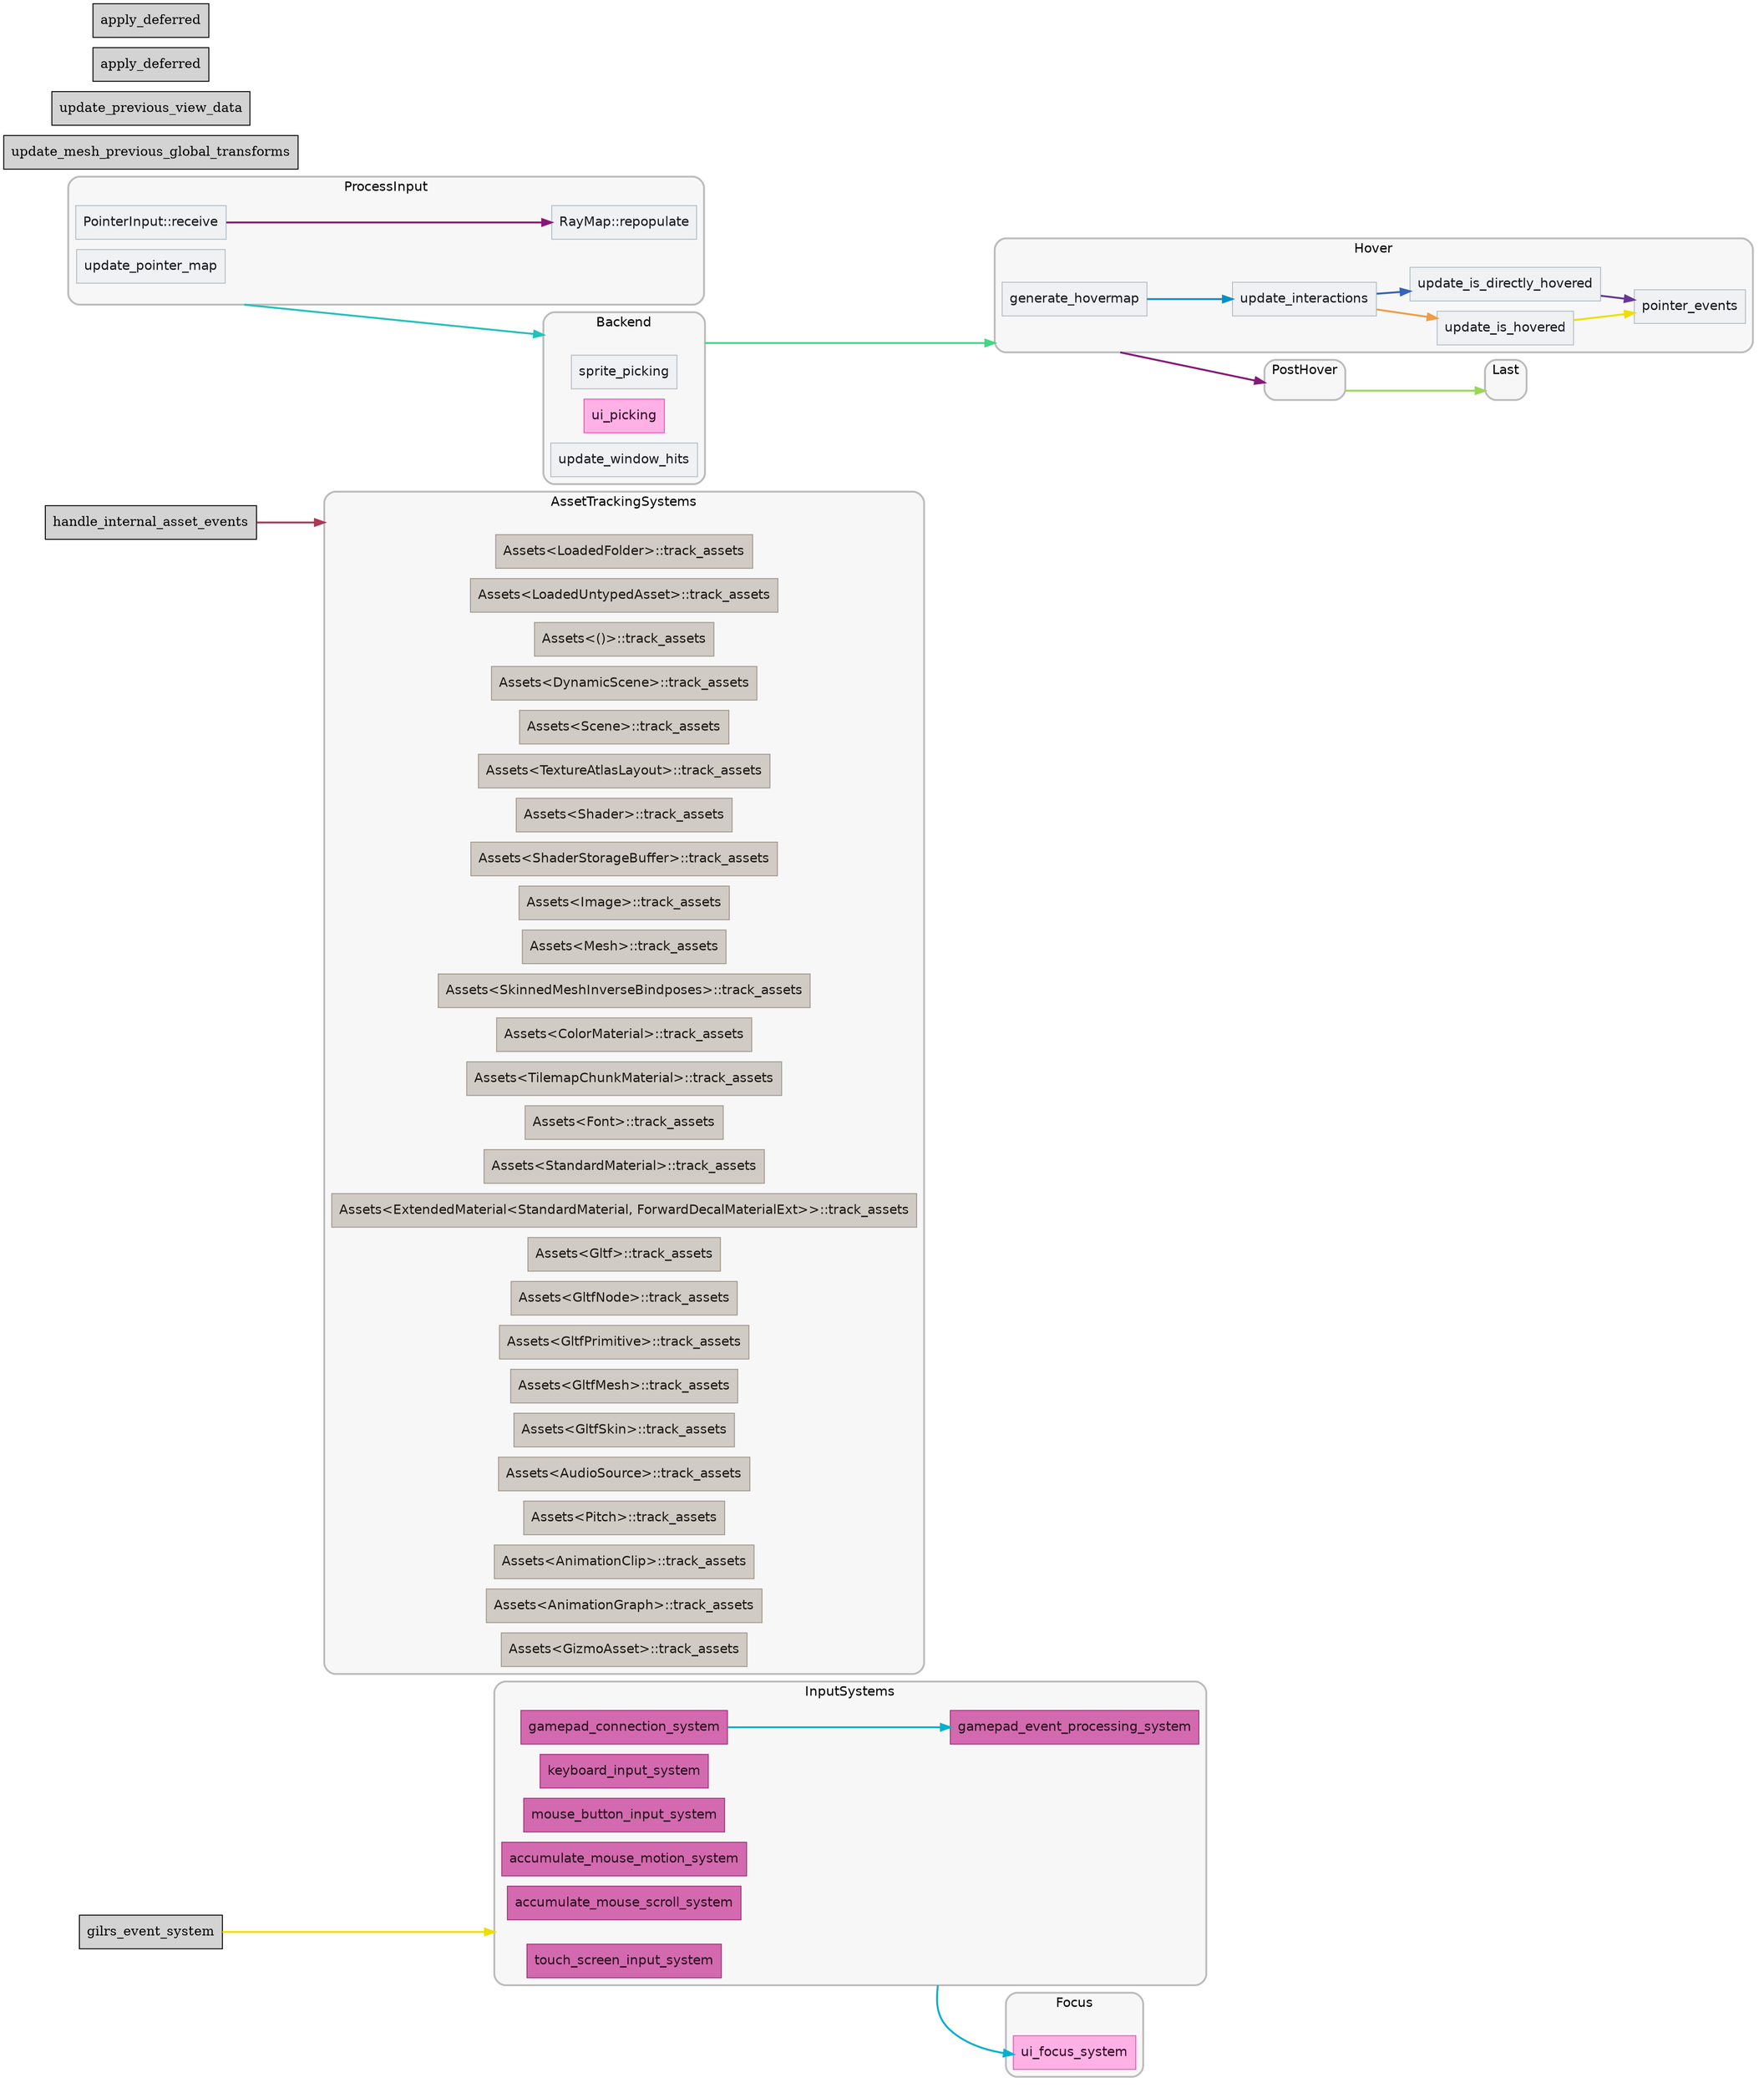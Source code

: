 digraph "" {
	"compound"="true";
	"splines"="spline";
	"rankdir"="LR";
	"bgcolor"="white";
	"fontname"="Helvetica";
	"nodesep"="0.15";
	edge ["penwidth"="2"];
	node ["shape"="box", "style"="filled"];
	subgraph "clusternode_Set(SystemSetKey(2v1))" {
		"style"="rounded,filled";
		"label"="InputSystems";
		"tooltip"="InputSystems";
		"fillcolor"="#00000008";
		"fontcolor"="#000000";
		"color"="#00000040";
		"penwidth"="2";
		"set_marker_node_Set(SystemSetKey(2v1))" ["style"="invis", "label"="", "shape"="point"]
		"node_System(SystemKey(1v1))" ["label"="keyboard_input_system", "tooltip"="bevy_input::keyboard::keyboard_input_system", "fillcolor"="#d36aaf", "fontname"="Helvetica", "fontcolor"="#270b1d", "color"="#a5317d", "penwidth"="1"]
		"node_System(SystemKey(2v1))" ["label"="mouse_button_input_system", "tooltip"="bevy_input::mouse::mouse_button_input_system", "fillcolor"="#d36aaf", "fontname"="Helvetica", "fontcolor"="#270b1d", "color"="#a5317d", "penwidth"="1"]
		"node_System(SystemKey(3v1))" ["label"="accumulate_mouse_motion_system", "tooltip"="bevy_input::mouse::accumulate_mouse_motion_system", "fillcolor"="#d36aaf", "fontname"="Helvetica", "fontcolor"="#270b1d", "color"="#a5317d", "penwidth"="1"]
		"node_System(SystemKey(4v1))" ["label"="accumulate_mouse_scroll_system", "tooltip"="bevy_input::mouse::accumulate_mouse_scroll_system", "fillcolor"="#d36aaf", "fontname"="Helvetica", "fontcolor"="#270b1d", "color"="#a5317d", "penwidth"="1"]
		"node_System(SystemKey(5v1))" ["label"="gamepad_connection_system", "tooltip"="bevy_input::gamepad::gamepad_connection_system", "fillcolor"="#d36aaf", "fontname"="Helvetica", "fontcolor"="#270b1d", "color"="#a5317d", "penwidth"="1"]
		"node_System(SystemKey(6v1))" ["label"="gamepad_event_processing_system", "tooltip"="bevy_input::gamepad::gamepad_event_processing_system", "fillcolor"="#d36aaf", "fontname"="Helvetica", "fontcolor"="#270b1d", "color"="#a5317d", "penwidth"="1"]
		"node_System(SystemKey(7v1))" ["label"="touch_screen_input_system", "tooltip"="bevy_input::touch::touch_screen_input_system", "fillcolor"="#d36aaf", "fontname"="Helvetica", "fontcolor"="#270b1d", "color"="#a5317d", "penwidth"="1"]
	}
	
	subgraph "clusternode_Set(SystemSetKey(10v1))" {
		"style"="rounded,filled";
		"label"="AssetTrackingSystems";
		"tooltip"="AssetTrackingSystems";
		"fillcolor"="#00000008";
		"fontcolor"="#000000";
		"color"="#00000040";
		"penwidth"="2";
		"set_marker_node_Set(SystemSetKey(10v1))" ["style"="invis", "label"="", "shape"="point"]
		"node_System(SystemKey(8v1))" ["label"="Assets<LoadedFolder>::track_assets", "tooltip"="bevy_asset::assets::Assets<bevy_asset::folder::LoadedFolder>::track_assets", "fillcolor"="#d1cbc5", "fontname"="Helvetica", "fontcolor"="#1c1916", "color"="#a3988c", "penwidth"="1"]
		"node_System(SystemKey(9v1))" ["label"="Assets<LoadedUntypedAsset>::track_assets", "tooltip"="bevy_asset::assets::Assets<bevy_asset::assets::LoadedUntypedAsset>::track_assets", "fillcolor"="#d1cbc5", "fontname"="Helvetica", "fontcolor"="#1c1916", "color"="#a3988c", "penwidth"="1"]
		"node_System(SystemKey(10v1))" ["label"="Assets<()>::track_assets", "tooltip"="bevy_asset::assets::Assets<()>::track_assets", "fillcolor"="#d1cbc5", "fontname"="Helvetica", "fontcolor"="#1c1916", "color"="#a3988c", "penwidth"="1"]
		"node_System(SystemKey(12v1))" ["label"="Assets<DynamicScene>::track_assets", "tooltip"="bevy_asset::assets::Assets<bevy_scene::dynamic_scene::DynamicScene>::track_assets", "fillcolor"="#d1cbc5", "fontname"="Helvetica", "fontcolor"="#1c1916", "color"="#a3988c", "penwidth"="1"]
		"node_System(SystemKey(13v1))" ["label"="Assets<Scene>::track_assets", "tooltip"="bevy_asset::assets::Assets<bevy_scene::scene::Scene>::track_assets", "fillcolor"="#d1cbc5", "fontname"="Helvetica", "fontcolor"="#1c1916", "color"="#a3988c", "penwidth"="1"]
		"node_System(SystemKey(14v1))" ["label"="Assets<TextureAtlasLayout>::track_assets", "tooltip"="bevy_asset::assets::Assets<bevy_image::texture_atlas::TextureAtlasLayout>::track_assets", "fillcolor"="#d1cbc5", "fontname"="Helvetica", "fontcolor"="#1c1916", "color"="#a3988c", "penwidth"="1"]
		"node_System(SystemKey(15v1))" ["label"="Assets<Shader>::track_assets", "tooltip"="bevy_asset::assets::Assets<bevy_shader::shader::Shader>::track_assets", "fillcolor"="#d1cbc5", "fontname"="Helvetica", "fontcolor"="#1c1916", "color"="#a3988c", "penwidth"="1"]
		"node_System(SystemKey(16v1))" ["label"="Assets<ShaderStorageBuffer>::track_assets", "tooltip"="bevy_asset::assets::Assets<bevy_render::storage::ShaderStorageBuffer>::track_assets", "fillcolor"="#d1cbc5", "fontname"="Helvetica", "fontcolor"="#1c1916", "color"="#a3988c", "penwidth"="1"]
		"node_System(SystemKey(17v1))" ["label"="Assets<Image>::track_assets", "tooltip"="bevy_asset::assets::Assets<bevy_image::image::Image>::track_assets", "fillcolor"="#d1cbc5", "fontname"="Helvetica", "fontcolor"="#1c1916", "color"="#a3988c", "penwidth"="1"]
		"node_System(SystemKey(18v1))" ["label"="Assets<Mesh>::track_assets", "tooltip"="bevy_asset::assets::Assets<bevy_mesh::mesh::Mesh>::track_assets", "fillcolor"="#d1cbc5", "fontname"="Helvetica", "fontcolor"="#1c1916", "color"="#a3988c", "penwidth"="1"]
		"node_System(SystemKey(19v1))" ["label"="Assets<SkinnedMeshInverseBindposes>::track_assets", "tooltip"="bevy_asset::assets::Assets<bevy_mesh::skinning::SkinnedMeshInverseBindposes>::track_assets", "fillcolor"="#d1cbc5", "fontname"="Helvetica", "fontcolor"="#1c1916", "color"="#a3988c", "penwidth"="1"]
		"node_System(SystemKey(21v1))" ["label"="Assets<ColorMaterial>::track_assets", "tooltip"="bevy_asset::assets::Assets<bevy_sprite_render::mesh2d::color_material::ColorMaterial>::track_assets", "fillcolor"="#d1cbc5", "fontname"="Helvetica", "fontcolor"="#1c1916", "color"="#a3988c", "penwidth"="1"]
		"node_System(SystemKey(22v1))" ["label"="Assets<TilemapChunkMaterial>::track_assets", "tooltip"="bevy_asset::assets::Assets<bevy_sprite_render::tilemap_chunk::tilemap_chunk_material::TilemapChunkMaterial>::track_assets", "fillcolor"="#d1cbc5", "fontname"="Helvetica", "fontcolor"="#1c1916", "color"="#a3988c", "penwidth"="1"]
		"node_System(SystemKey(23v1))" ["label"="Assets<Font>::track_assets", "tooltip"="bevy_asset::assets::Assets<bevy_text::font::Font>::track_assets", "fillcolor"="#d1cbc5", "fontname"="Helvetica", "fontcolor"="#1c1916", "color"="#a3988c", "penwidth"="1"]
		"node_System(SystemKey(28v1))" ["label"="Assets<StandardMaterial>::track_assets", "tooltip"="bevy_asset::assets::Assets<bevy_pbr::pbr_material::StandardMaterial>::track_assets", "fillcolor"="#d1cbc5", "fontname"="Helvetica", "fontcolor"="#1c1916", "color"="#a3988c", "penwidth"="1"]
		"node_System(SystemKey(29v1))" ["label"="Assets<ExtendedMaterial<StandardMaterial, ForwardDecalMaterialExt>>::track_assets", "tooltip"="bevy_asset::assets::Assets<bevy_pbr::extended_material::ExtendedMaterial<bevy_pbr::pbr_material::StandardMaterial, bevy_pbr::decal::forward::ForwardDecalMaterialExt>>::track_assets", "fillcolor"="#d1cbc5", "fontname"="Helvetica", "fontcolor"="#1c1916", "color"="#a3988c", "penwidth"="1"]
		"node_System(SystemKey(30v1))" ["label"="Assets<Gltf>::track_assets", "tooltip"="bevy_asset::assets::Assets<bevy_gltf::assets::Gltf>::track_assets", "fillcolor"="#d1cbc5", "fontname"="Helvetica", "fontcolor"="#1c1916", "color"="#a3988c", "penwidth"="1"]
		"node_System(SystemKey(31v1))" ["label"="Assets<GltfNode>::track_assets", "tooltip"="bevy_asset::assets::Assets<bevy_gltf::assets::GltfNode>::track_assets", "fillcolor"="#d1cbc5", "fontname"="Helvetica", "fontcolor"="#1c1916", "color"="#a3988c", "penwidth"="1"]
		"node_System(SystemKey(32v1))" ["label"="Assets<GltfPrimitive>::track_assets", "tooltip"="bevy_asset::assets::Assets<bevy_gltf::assets::GltfPrimitive>::track_assets", "fillcolor"="#d1cbc5", "fontname"="Helvetica", "fontcolor"="#1c1916", "color"="#a3988c", "penwidth"="1"]
		"node_System(SystemKey(33v1))" ["label"="Assets<GltfMesh>::track_assets", "tooltip"="bevy_asset::assets::Assets<bevy_gltf::assets::GltfMesh>::track_assets", "fillcolor"="#d1cbc5", "fontname"="Helvetica", "fontcolor"="#1c1916", "color"="#a3988c", "penwidth"="1"]
		"node_System(SystemKey(34v1))" ["label"="Assets<GltfSkin>::track_assets", "tooltip"="bevy_asset::assets::Assets<bevy_gltf::assets::GltfSkin>::track_assets", "fillcolor"="#d1cbc5", "fontname"="Helvetica", "fontcolor"="#1c1916", "color"="#a3988c", "penwidth"="1"]
		"node_System(SystemKey(35v1))" ["label"="Assets<AudioSource>::track_assets", "tooltip"="bevy_asset::assets::Assets<bevy_audio::audio_source::AudioSource>::track_assets", "fillcolor"="#d1cbc5", "fontname"="Helvetica", "fontcolor"="#1c1916", "color"="#a3988c", "penwidth"="1"]
		"node_System(SystemKey(36v1))" ["label"="Assets<Pitch>::track_assets", "tooltip"="bevy_asset::assets::Assets<bevy_audio::pitch::Pitch>::track_assets", "fillcolor"="#d1cbc5", "fontname"="Helvetica", "fontcolor"="#1c1916", "color"="#a3988c", "penwidth"="1"]
		"node_System(SystemKey(38v1))" ["label"="Assets<AnimationClip>::track_assets", "tooltip"="bevy_asset::assets::Assets<bevy_animation::AnimationClip>::track_assets", "fillcolor"="#d1cbc5", "fontname"="Helvetica", "fontcolor"="#1c1916", "color"="#a3988c", "penwidth"="1"]
		"node_System(SystemKey(39v1))" ["label"="Assets<AnimationGraph>::track_assets", "tooltip"="bevy_asset::assets::Assets<bevy_animation::graph::AnimationGraph>::track_assets", "fillcolor"="#d1cbc5", "fontname"="Helvetica", "fontcolor"="#1c1916", "color"="#a3988c", "penwidth"="1"]
		"node_System(SystemKey(40v1))" ["label"="Assets<GizmoAsset>::track_assets", "tooltip"="bevy_asset::assets::Assets<bevy_gizmos::GizmoAsset>::track_assets", "fillcolor"="#d1cbc5", "fontname"="Helvetica", "fontcolor"="#1c1916", "color"="#a3988c", "penwidth"="1"]
	}
	
	subgraph "clusternode_Set(SystemSetKey(23v1))" {
		"style"="rounded,filled";
		"label"="Backend";
		"tooltip"="Backend";
		"fillcolor"="#00000008";
		"fontcolor"="#000000";
		"color"="#00000040";
		"penwidth"="2";
		"set_marker_node_Set(SystemSetKey(23v1))" ["style"="invis", "label"="", "shape"="point"]
		"node_System(SystemKey(20v1))" ["label"="sprite_picking", "tooltip"="bevy_sprite::picking_backend::sprite_picking", "fillcolor"="#eff1f3", "fontname"="Helvetica", "fontcolor"="#15191d", "color"="#b4bec7", "penwidth"="1"]
		"node_System(SystemKey(25v1))" ["label"="ui_picking", "tooltip"="bevy_ui::picking_backend::ui_picking", "fillcolor"="#ffb1e5", "fontname"="Helvetica", "fontcolor"="#320021", "color"="#ff4bc2", "penwidth"="1"]
		"node_System(SystemKey(44v1))" ["label"="update_window_hits", "tooltip"="bevy_picking::window::update_window_hits", "fillcolor"="#eff1f3", "fontname"="Helvetica", "fontcolor"="#15191d", "color"="#b4bec7", "penwidth"="1"]
	}
	
	subgraph "clusternode_Set(SystemSetKey(28v1))" {
		"style"="rounded,filled";
		"label"="Focus";
		"tooltip"="Focus";
		"fillcolor"="#00000008";
		"fontcolor"="#000000";
		"color"="#00000040";
		"penwidth"="2";
		"set_marker_node_Set(SystemSetKey(28v1))" ["style"="invis", "label"="", "shape"="point"]
		"node_System(SystemKey(24v1))" ["label"="ui_focus_system", "tooltip"="bevy_ui::focus::ui_focus_system", "fillcolor"="#ffb1e5", "fontname"="Helvetica", "fontcolor"="#320021", "color"="#ff4bc2", "penwidth"="1"]
	}
	
	subgraph "clusternode_Set(SystemSetKey(46v1))" {
		"style"="rounded,filled";
		"label"="ProcessInput";
		"tooltip"="ProcessInput";
		"fillcolor"="#00000008";
		"fontcolor"="#000000";
		"color"="#00000040";
		"penwidth"="2";
		"set_marker_node_Set(SystemSetKey(46v1))" ["style"="invis", "label"="", "shape"="point"]
		"node_System(SystemKey(41v1))" ["label"="update_pointer_map", "tooltip"="bevy_picking::pointer::update_pointer_map", "fillcolor"="#eff1f3", "fontname"="Helvetica", "fontcolor"="#15191d", "color"="#b4bec7", "penwidth"="1"]
		"node_System(SystemKey(42v1))" ["label"="PointerInput::receive", "tooltip"="bevy_picking::pointer::PointerInput::receive", "fillcolor"="#eff1f3", "fontname"="Helvetica", "fontcolor"="#15191d", "color"="#b4bec7", "penwidth"="1"]
		"node_System(SystemKey(43v1))" ["label"="RayMap::repopulate", "tooltip"="bevy_picking::backend::ray::RayMap::repopulate", "fillcolor"="#eff1f3", "fontname"="Helvetica", "fontcolor"="#15191d", "color"="#b4bec7", "penwidth"="1"]
	}
	
	subgraph "clusternode_Set(SystemSetKey(50v1))" {
		"style"="rounded,filled";
		"label"="Hover";
		"tooltip"="Hover";
		"fillcolor"="#00000008";
		"fontcolor"="#000000";
		"color"="#00000040";
		"penwidth"="2";
		"set_marker_node_Set(SystemSetKey(50v1))" ["style"="invis", "label"="", "shape"="point"]
		"node_System(SystemKey(45v1))" ["label"="generate_hovermap", "tooltip"="bevy_picking::hover::generate_hovermap", "fillcolor"="#eff1f3", "fontname"="Helvetica", "fontcolor"="#15191d", "color"="#b4bec7", "penwidth"="1"]
		"node_System(SystemKey(46v1))" ["label"="update_interactions", "tooltip"="bevy_picking::hover::update_interactions", "fillcolor"="#eff1f3", "fontname"="Helvetica", "fontcolor"="#15191d", "color"="#b4bec7", "penwidth"="1"]
		"node_System(SystemKey(47v1))" ["label"="update_is_hovered", "tooltip"="bevy_picking::hover::update_is_hovered", "fillcolor"="#eff1f3", "fontname"="Helvetica", "fontcolor"="#15191d", "color"="#b4bec7", "penwidth"="1"]
		"node_System(SystemKey(48v1))" ["label"="update_is_directly_hovered", "tooltip"="bevy_picking::hover::update_is_directly_hovered", "fillcolor"="#eff1f3", "fontname"="Helvetica", "fontcolor"="#15191d", "color"="#b4bec7", "penwidth"="1"]
		"node_System(SystemKey(49v1))" ["label"="pointer_events", "tooltip"="bevy_picking::events::pointer_events", "fillcolor"="#eff1f3", "fontname"="Helvetica", "fontcolor"="#15191d", "color"="#b4bec7", "penwidth"="1"]
	}
	
	subgraph "clusternode_Set(SystemSetKey(51v1))" {
		"style"="rounded,filled";
		"label"="PostHover";
		"tooltip"="PostHover";
		"fillcolor"="#00000008";
		"fontcolor"="#000000";
		"color"="#00000040";
		"penwidth"="2";
		"set_marker_node_Set(SystemSetKey(51v1))" ["style"="invis", "label"="", "shape"="point"]
	}
	
	subgraph "clusternode_Set(SystemSetKey(52v1))" {
		"style"="rounded,filled";
		"label"="Last";
		"tooltip"="Last";
		"fillcolor"="#00000008";
		"fontcolor"="#000000";
		"color"="#00000040";
		"penwidth"="2";
		"set_marker_node_Set(SystemSetKey(52v1))" ["style"="invis", "label"="", "shape"="point"]
	}
	
	"node_System(SystemKey(11v1))" ["label"="handle_internal_asset_events", "tooltip"="bevy_asset::server::handle_internal_asset_events"]
	"node_System(SystemKey(26v1))" ["label"="update_mesh_previous_global_transforms", "tooltip"="bevy_pbr::prepass::update_mesh_previous_global_transforms"]
	"node_System(SystemKey(27v1))" ["label"="update_previous_view_data", "tooltip"="bevy_pbr::prepass::update_previous_view_data"]
	"node_System(SystemKey(37v1))" ["label"="gilrs_event_system", "tooltip"="bevy_gilrs::gilrs_system::gilrs_event_system"]
	"node_System(SystemKey(50v1))" ["label"="apply_deferred", "tooltip"="bevy_ecs::apply_deferred"]
	"node_System(SystemKey(51v1))" ["label"="apply_deferred", "tooltip"="bevy_ecs::apply_deferred"]
	"node_System(SystemKey(37v1))" -> "set_marker_node_Set(SystemSetKey(2v1))" ["lhead"="clusternode_Set(SystemSetKey(2v1))", "ltail"="", "tooltip"="gilrs_event_system → InputSystems", "color"="#eede00"]
	"set_marker_node_Set(SystemSetKey(50v1))" -> "set_marker_node_Set(SystemSetKey(51v1))" ["lhead"="clusternode_Set(SystemSetKey(51v1))", "ltail"="clusternode_Set(SystemSetKey(50v1))", "tooltip"="Hover → PostHover", "color"="#881877"]
	"node_System(SystemKey(5v1))" -> "node_System(SystemKey(6v1))" ["lhead"="", "ltail"="", "tooltip"="SystemTypeSet(fn bevy_ecs::system::function_system::FunctionSystem<fn(bevy_ecs::system::commands::Commands<'_, '_>, bevy_ecs::message::message_reader::MessageReader<'_, '_, bevy_input::gamepad::GamepadConnectionEvent>), (), bevy_input::gamepad::gamepad_connection_system>()) → gamepad_event_processing_system", "color"="#00b0cc"]
	"node_System(SystemKey(11v1))" -> "set_marker_node_Set(SystemSetKey(10v1))" ["lhead"="clusternode_Set(SystemSetKey(10v1))", "ltail"="", "tooltip"="SystemTypeSet(fn bevy_ecs::system::exclusive_function_system::ExclusiveFunctionSystem<fn(), (), bevy_asset::server::handle_internal_asset_events>()) → AssetTrackingSystems", "color"="#aa3a55"]
	"set_marker_node_Set(SystemSetKey(23v1))" -> "set_marker_node_Set(SystemSetKey(50v1))" ["lhead"="clusternode_Set(SystemSetKey(50v1))", "ltail"="clusternode_Set(SystemSetKey(23v1))", "tooltip"="Backend → Hover", "color"="#44d488"]
	"node_System(SystemKey(45v1))" -> "node_System(SystemKey(46v1))" ["lhead"="", "ltail"="", "tooltip"="generate_hovermap → update_interactions", "color"="#0090cc"]
	"node_System(SystemKey(46v1))" -> "node_System(SystemKey(47v1))" ["lhead"="", "ltail"="", "tooltip"="update_interactions → update_is_hovered", "color"="#ee9e44"]
	"node_System(SystemKey(48v1))" -> "node_System(SystemKey(49v1))" ["lhead"="", "ltail"="", "tooltip"="update_is_directly_hovered → pointer_events", "color"="#663699"]
	"node_System(SystemKey(46v1))" -> "node_System(SystemKey(48v1))" ["lhead"="", "ltail"="", "tooltip"="update_interactions → update_is_directly_hovered", "color"="#3363bb"]
	"set_marker_node_Set(SystemSetKey(46v1))" -> "set_marker_node_Set(SystemSetKey(23v1))" ["lhead"="clusternode_Set(SystemSetKey(23v1))", "ltail"="clusternode_Set(SystemSetKey(46v1))", "tooltip"="ProcessInput → Backend", "color"="#22c2bb"]
	"set_marker_node_Set(SystemSetKey(51v1))" -> "set_marker_node_Set(SystemSetKey(52v1))" ["lhead"="clusternode_Set(SystemSetKey(52v1))", "ltail"="clusternode_Set(SystemSetKey(51v1))", "tooltip"="PostHover → Last", "color"="#99d955"]
	"node_System(SystemKey(47v1))" -> "node_System(SystemKey(49v1))" ["lhead"="", "ltail"="", "tooltip"="update_is_hovered → pointer_events", "color"="#eede00"]
	"node_System(SystemKey(42v1))" -> "node_System(SystemKey(43v1))" ["lhead"="", "ltail"="", "tooltip"="SystemTypeSet(fn bevy_ecs::system::function_system::FunctionSystem<fn(bevy_ecs::message::message_reader::MessageReader<'_, '_, bevy_picking::pointer::PointerInput>, bevy_ecs::system::query::Query<'_, '_, (&bevy_picking::pointer::PointerId, &mut bevy_picking::pointer::PointerLocation, &mut bevy_picking::pointer::PointerPress)>), (), bevy_picking::pointer::PointerInput::receive>()) → RayMap::repopulate", "color"="#881877"]
	"set_marker_node_Set(SystemSetKey(2v1))" -> "node_System(SystemKey(24v1))" ["lhead"="", "ltail"="clusternode_Set(SystemSetKey(2v1))", "tooltip"="InputSystems → ui_focus_system", "color"="#00b0cc"]
}
